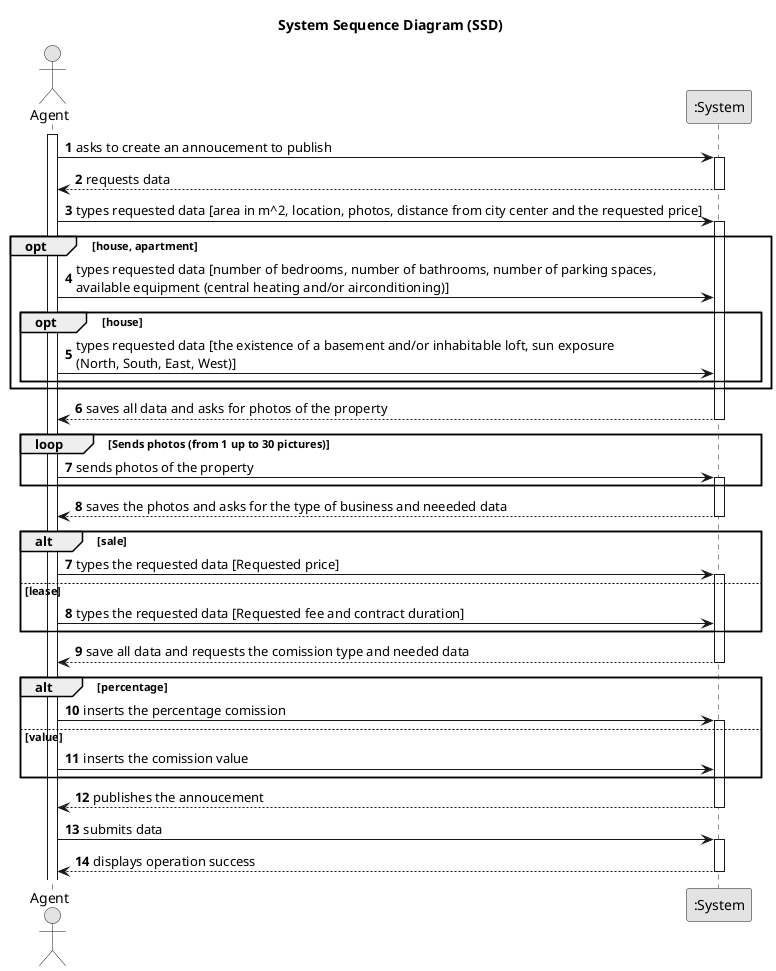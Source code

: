 @startuml
'https://plantuml.com/sequence-diagram
skinparam monochrome true
skinparam packageStyle rectangle
skinparam shadowing false

title System Sequence Diagram (SSD)

 autonumber
actor "Agent" as Agent
participant ":System" as System

activate Agent

    Agent -> System : asks to create an annoucement to publish
        activate System

    System --> Agent : requests data
        deactivate System

    Agent -> System : types requested data [area in m^2, location, photos, distance from city center and the requested price]
        activate System

    opt house, apartment
        autonumber 4
        Agent -> System : types requested data [number of bedrooms, number of bathrooms, number of parking spaces, \navailable equipment (central heating and/or airconditioning)]

        opt house
            autonumber 5
            Agent -> System : types requested data [the existence of a basement and/or inhabitable loft, sun exposure \n(North, South, East, West)]
        end
    end

    System ---> Agent : saves all data and asks for photos of the property
        deactivate System

    loop Sends photos (from 1 up to 30 pictures)

        Agent -> System : sends photos of the property
            activate System
        end




    System ---> Agent : saves the photos and asks for the type of business and neeeded data
        deactivate System

    alt sale

        autonumber 7

        Agent -> System : types the requested data [Requested price]
            activate System

        else lease

            Agent -> System : types the requested data [Requested fee and contract duration]

    end

    System --> Agent : save all data and requests the comission type and needed data
        deactivate System

    alt percentage

    Agent -> System : inserts the percentage comission
        activate System

    else value

        Agent -> System : inserts the comission value

    end

    System --> Agent : publishes the annoucement
        deactivate System

    Agent -> System : submits data
        activate System

    System --> Agent : displays operation success
        deactivate System

 @enduml
